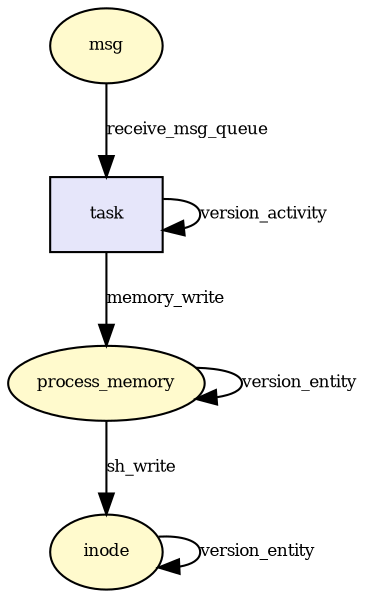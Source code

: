digraph RGL__DirectedAdjacencyGraph {msg[fontsize = 8,label = "msg",shape = ellipse, fillcolor="#fffacd", style = filled]

task[fontsize = 8,label = "task",shape = rectangle, fillcolor="#e6e6fa", style = filled]

msg -> task[fontsize = 8,label = "receive_msg_queue"]

process_memory[fontsize = 8,label = "process_memory",shape = ellipse, fillcolor="#fffacd", style = filled]

task -> process_memory[fontsize = 8,label = "memory_write"]

task -> task[fontsize = 8,label = "version_activity"]

process_memory -> process_memory[fontsize = 8,label = "version_entity"]

inode[fontsize = 8,label = "inode",shape = ellipse, fillcolor="#fffacd", style = filled]

process_memory -> inode[fontsize = 8,label = "sh_write"]

inode -> inode[fontsize = 8,label = "version_entity"]

}